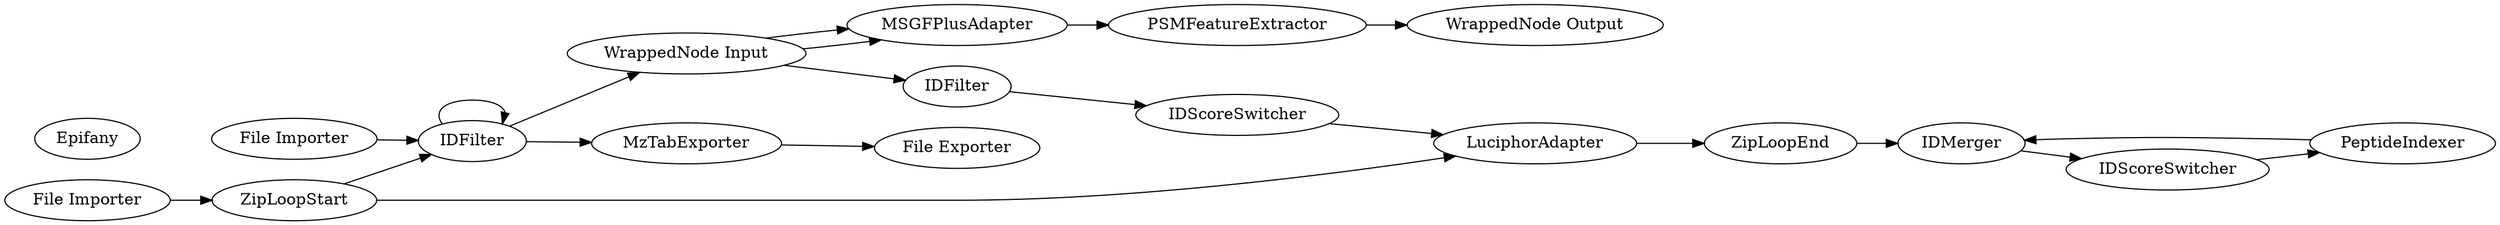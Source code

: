 digraph {
	5 [label=ZipLoopStart]
	8 [label=PercolatorAdapter]
	10 [label=ZipLoopEnd]
	6 [label=PeptideIndexer]
	11 [label=IDMerger]
	205 [label=IDScoreSwitcher]
	233 [label=Epifany]
	234 [label=IDFilter]
	3 [label=MSGFPlusAdapter]
	7 [label=PSMFeatureExtractor]
	8 [label="WrappedNode Input"]
	9 [label="WrappedNode Output"]
	235 [label=LuciphorAdapter]
	236 [label=IDFilter]
	237 [label=IDScoreSwitcher]
	241 [label=MzTabExporter]
	242 [label="File Importer"]
	243 [label="File Exporter"]
	244 [label="File Importer"]
	6 -> 11
	11 -> 205
	205 -> 6
	234 -> 234
	3 -> 7
	7 -> 9
	8 -> 3
	8 -> 3
	5 -> 235
	5 -> 234
	8 -> 236
	10 -> 11
	234 -> 241
	234 -> 8
	235 -> 10
	236 -> 237
	237 -> 235
	241 -> 243
	242 -> 5
	244 -> 234
	rankdir=LR
}
